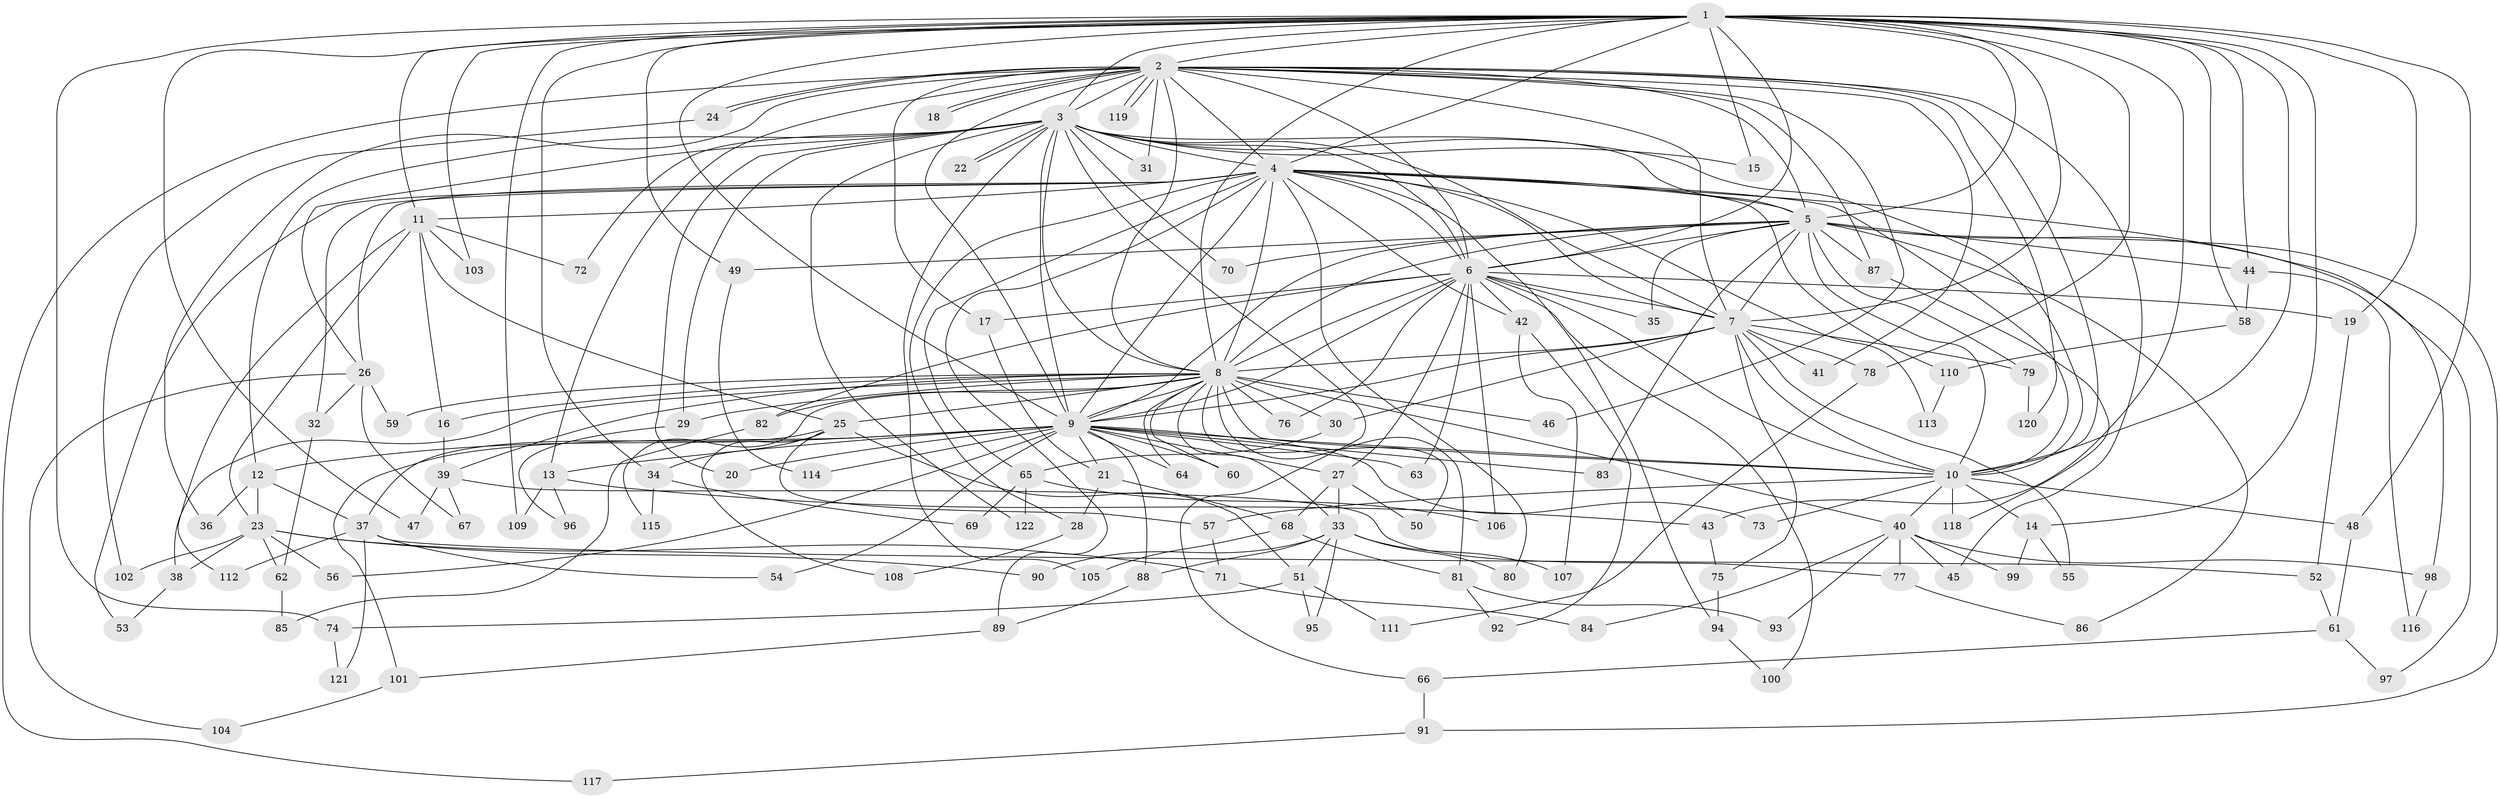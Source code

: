 // coarse degree distribution, {16: 0.04081632653061224, 17: 0.04081632653061224, 15: 0.02040816326530612, 13: 0.04081632653061224, 10: 0.04081632653061224, 7: 0.04081632653061224, 6: 0.10204081632653061, 4: 0.061224489795918366, 9: 0.04081632653061224, 5: 0.04081632653061224, 1: 0.061224489795918366, 8: 0.08163265306122448, 2: 0.30612244897959184, 3: 0.08163265306122448}
// Generated by graph-tools (version 1.1) at 2025/49/03/04/25 22:49:52]
// undirected, 122 vertices, 269 edges
graph export_dot {
  node [color=gray90,style=filled];
  1;
  2;
  3;
  4;
  5;
  6;
  7;
  8;
  9;
  10;
  11;
  12;
  13;
  14;
  15;
  16;
  17;
  18;
  19;
  20;
  21;
  22;
  23;
  24;
  25;
  26;
  27;
  28;
  29;
  30;
  31;
  32;
  33;
  34;
  35;
  36;
  37;
  38;
  39;
  40;
  41;
  42;
  43;
  44;
  45;
  46;
  47;
  48;
  49;
  50;
  51;
  52;
  53;
  54;
  55;
  56;
  57;
  58;
  59;
  60;
  61;
  62;
  63;
  64;
  65;
  66;
  67;
  68;
  69;
  70;
  71;
  72;
  73;
  74;
  75;
  76;
  77;
  78;
  79;
  80;
  81;
  82;
  83;
  84;
  85;
  86;
  87;
  88;
  89;
  90;
  91;
  92;
  93;
  94;
  95;
  96;
  97;
  98;
  99;
  100;
  101;
  102;
  103;
  104;
  105;
  106;
  107;
  108;
  109;
  110;
  111;
  112;
  113;
  114;
  115;
  116;
  117;
  118;
  119;
  120;
  121;
  122;
  1 -- 2;
  1 -- 3;
  1 -- 4;
  1 -- 5;
  1 -- 6;
  1 -- 7;
  1 -- 8;
  1 -- 9;
  1 -- 10;
  1 -- 11;
  1 -- 14;
  1 -- 15;
  1 -- 19;
  1 -- 34;
  1 -- 43;
  1 -- 44;
  1 -- 47;
  1 -- 48;
  1 -- 49;
  1 -- 58;
  1 -- 74;
  1 -- 78;
  1 -- 103;
  1 -- 109;
  2 -- 3;
  2 -- 4;
  2 -- 5;
  2 -- 6;
  2 -- 7;
  2 -- 8;
  2 -- 9;
  2 -- 10;
  2 -- 13;
  2 -- 17;
  2 -- 18;
  2 -- 18;
  2 -- 24;
  2 -- 24;
  2 -- 31;
  2 -- 36;
  2 -- 41;
  2 -- 45;
  2 -- 46;
  2 -- 87;
  2 -- 117;
  2 -- 119;
  2 -- 119;
  2 -- 120;
  3 -- 4;
  3 -- 5;
  3 -- 6;
  3 -- 7;
  3 -- 8;
  3 -- 9;
  3 -- 10;
  3 -- 12;
  3 -- 15;
  3 -- 20;
  3 -- 22;
  3 -- 22;
  3 -- 26;
  3 -- 29;
  3 -- 31;
  3 -- 66;
  3 -- 70;
  3 -- 72;
  3 -- 105;
  3 -- 122;
  4 -- 5;
  4 -- 6;
  4 -- 7;
  4 -- 8;
  4 -- 9;
  4 -- 10;
  4 -- 11;
  4 -- 26;
  4 -- 28;
  4 -- 32;
  4 -- 42;
  4 -- 53;
  4 -- 65;
  4 -- 80;
  4 -- 89;
  4 -- 94;
  4 -- 98;
  4 -- 110;
  4 -- 113;
  5 -- 6;
  5 -- 7;
  5 -- 8;
  5 -- 9;
  5 -- 10;
  5 -- 35;
  5 -- 44;
  5 -- 49;
  5 -- 70;
  5 -- 79;
  5 -- 83;
  5 -- 86;
  5 -- 87;
  5 -- 91;
  5 -- 97;
  6 -- 7;
  6 -- 8;
  6 -- 9;
  6 -- 10;
  6 -- 17;
  6 -- 19;
  6 -- 27;
  6 -- 35;
  6 -- 42;
  6 -- 63;
  6 -- 76;
  6 -- 82;
  6 -- 100;
  6 -- 106;
  7 -- 8;
  7 -- 9;
  7 -- 10;
  7 -- 30;
  7 -- 41;
  7 -- 55;
  7 -- 75;
  7 -- 78;
  7 -- 79;
  8 -- 9;
  8 -- 10;
  8 -- 16;
  8 -- 25;
  8 -- 29;
  8 -- 30;
  8 -- 33;
  8 -- 38;
  8 -- 39;
  8 -- 40;
  8 -- 46;
  8 -- 50;
  8 -- 59;
  8 -- 60;
  8 -- 64;
  8 -- 76;
  8 -- 81;
  8 -- 82;
  8 -- 115;
  9 -- 10;
  9 -- 12;
  9 -- 13;
  9 -- 20;
  9 -- 21;
  9 -- 27;
  9 -- 54;
  9 -- 56;
  9 -- 60;
  9 -- 63;
  9 -- 64;
  9 -- 73;
  9 -- 83;
  9 -- 88;
  9 -- 101;
  9 -- 114;
  10 -- 14;
  10 -- 40;
  10 -- 48;
  10 -- 57;
  10 -- 73;
  10 -- 118;
  11 -- 16;
  11 -- 23;
  11 -- 25;
  11 -- 72;
  11 -- 103;
  11 -- 112;
  12 -- 23;
  12 -- 36;
  12 -- 37;
  13 -- 43;
  13 -- 96;
  13 -- 109;
  14 -- 55;
  14 -- 99;
  16 -- 39;
  17 -- 21;
  19 -- 52;
  21 -- 28;
  21 -- 68;
  23 -- 38;
  23 -- 56;
  23 -- 62;
  23 -- 71;
  23 -- 90;
  23 -- 102;
  24 -- 102;
  25 -- 34;
  25 -- 37;
  25 -- 51;
  25 -- 57;
  25 -- 108;
  26 -- 32;
  26 -- 59;
  26 -- 67;
  26 -- 104;
  27 -- 33;
  27 -- 50;
  27 -- 68;
  28 -- 108;
  29 -- 96;
  30 -- 65;
  32 -- 62;
  33 -- 51;
  33 -- 80;
  33 -- 88;
  33 -- 90;
  33 -- 95;
  33 -- 107;
  34 -- 69;
  34 -- 115;
  37 -- 52;
  37 -- 54;
  37 -- 112;
  37 -- 121;
  38 -- 53;
  39 -- 47;
  39 -- 67;
  39 -- 77;
  40 -- 45;
  40 -- 77;
  40 -- 84;
  40 -- 93;
  40 -- 98;
  40 -- 99;
  42 -- 92;
  42 -- 107;
  43 -- 75;
  44 -- 58;
  44 -- 116;
  48 -- 61;
  49 -- 114;
  51 -- 74;
  51 -- 95;
  51 -- 111;
  52 -- 61;
  57 -- 71;
  58 -- 110;
  61 -- 66;
  61 -- 97;
  62 -- 85;
  65 -- 69;
  65 -- 106;
  65 -- 122;
  66 -- 91;
  68 -- 81;
  68 -- 105;
  71 -- 84;
  74 -- 121;
  75 -- 94;
  77 -- 86;
  78 -- 111;
  79 -- 120;
  81 -- 92;
  81 -- 93;
  82 -- 85;
  87 -- 118;
  88 -- 89;
  89 -- 101;
  91 -- 117;
  94 -- 100;
  98 -- 116;
  101 -- 104;
  110 -- 113;
}
